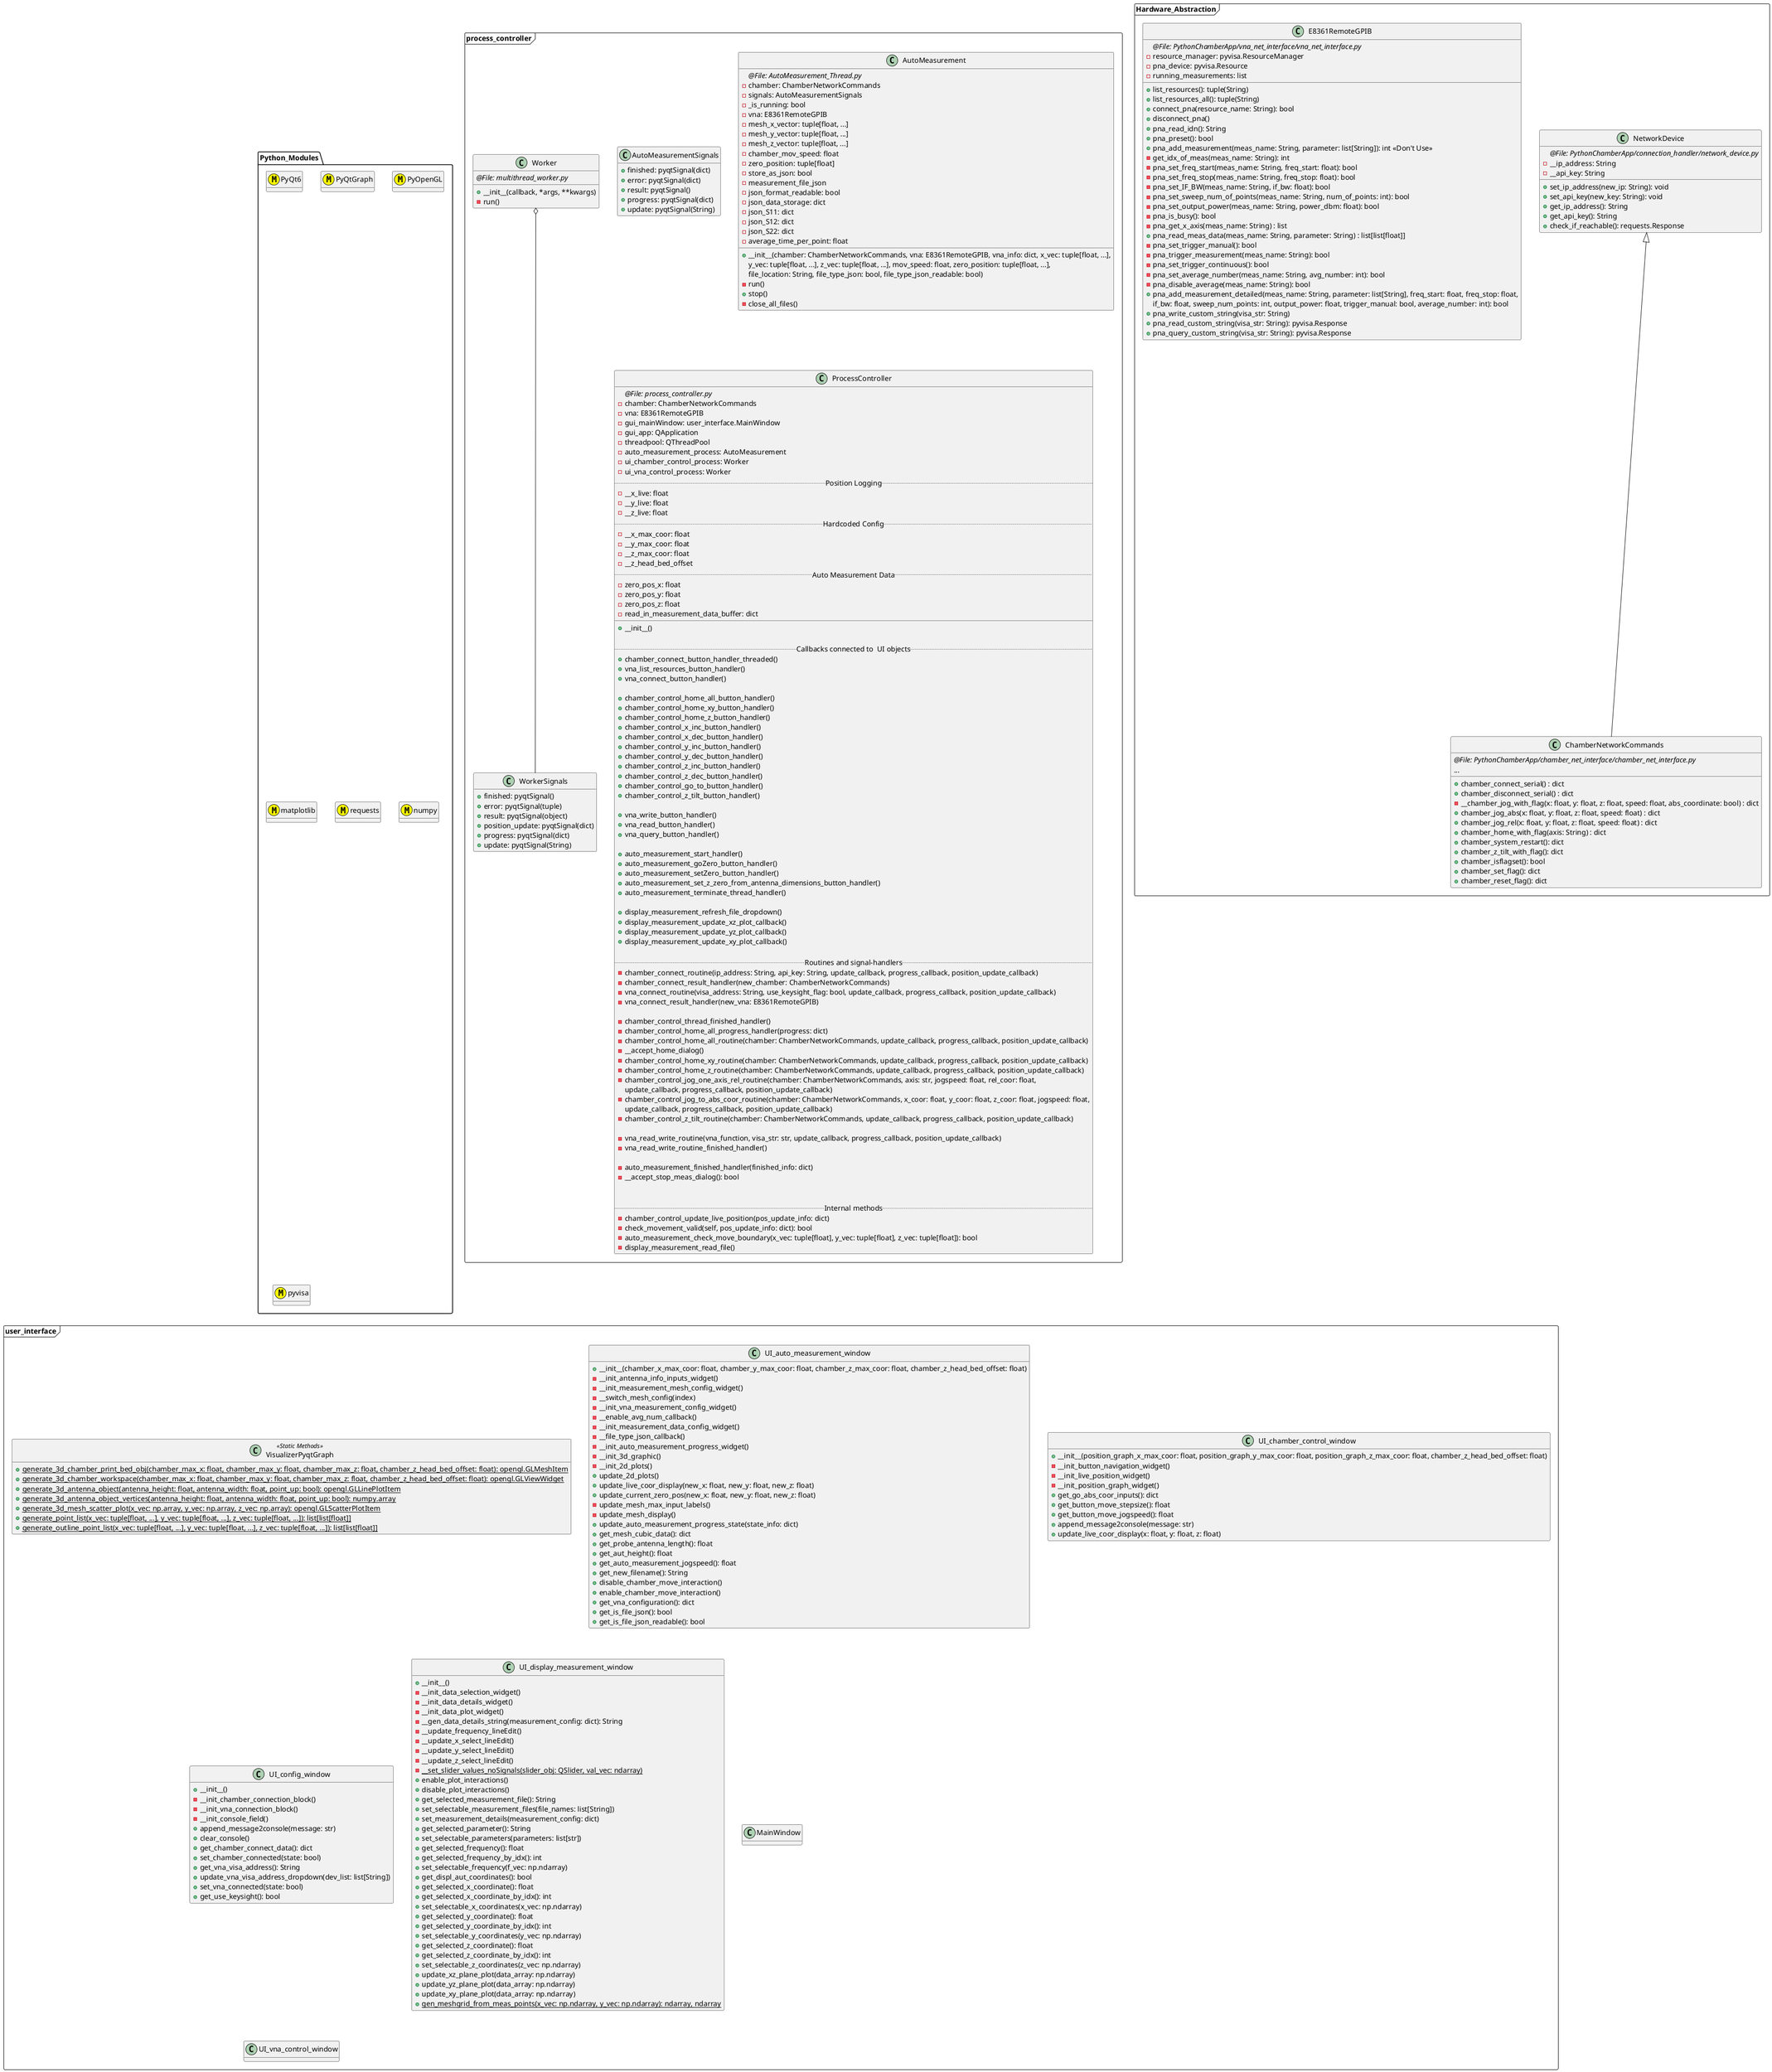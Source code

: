 @startuml
'https://plantuml.com/class-diagram

'Python Modules'
package Python_Modules {
    class PyQt6 << (M, yellow) >>
    hide PyQt6 members
    class PyQtGraph << (M, yellow) >>
    hide PyQtGraph members
    class PyOpenGL << (M, yellow) >>
    hide PyOpenGL members
    class matplotlib << (M, yellow) >>
    hide matplotlib members
    class requests << (M, yellow) >>
    hide requests members
    class numpy << (M, yellow) >>
    hide numpy members
    class pyvisa << (M, yellow) >>
    hide pyvisa members
}

'Grouping' || 'Class definitions'
package Hardware_Abstraction <<Frame>> {
    class NetworkDevice {
        {abstract}@File: PythonChamberApp/connection_handler/network_device.py
        - __ip_address: String
        - __api_key: String
        __
        'methods'
        + set_ip_address(new_ip: String): void
        + set_api_key(new_key: String): void
        + get_ip_address(): String
        + get_api_key(): String
        + check_if_reachable(): requests.Response
    }

    class ChamberNetworkCommands {
        {abstract}@File: PythonChamberApp/chamber_net_interface/chamber_net_interface.py
        ...
        __
        'methods'
        + chamber_connect_serial() : dict
        + chamber_disconnect_serial() : dict
        - __chamber_jog_with_flag(x: float, y: float, z: float, speed: float, abs_coordinate: bool) : dict
        + chamber_jog_abs(x: float, y: float, z: float, speed: float) : dict
        + chamber_jog_rel(x: float, y: float, z: float, speed: float) : dict
        + chamber_home_with_flag(axis: String) : dict
        + chamber_system_restart(): dict
        + chamber_z_tilt_with_flag(): dict
        + chamber_isflagset(): bool
        + chamber_set_flag(): dict
        + chamber_reset_flag(): dict
    }

    class E8361RemoteGPIB {
        {abstract}@File: PythonChamberApp/vna_net_interface/vna_net_interface.py
        - resource_manager: pyvisa.ResourceManager
        - pna_device: pyvisa.Resource
        - running_measurements: list
        __
        'methods'
        + list_resources(): tuple(String)
        + list_resources_all(): tuple(String)
        + connect_pna(resource_name: String): bool
        + disconnect_pna()
        + pna_read_idn(): String
        + pna_preset(): bool
        + pna_add_measurement(meas_name: String, parameter: list[String]): int <<Don't Use>>
        - get_idx_of_meas(meas_name: String): int
        - pna_set_freq_start(meas_name: String, freq_start: float): bool
        - pna_set_freq_stop(meas_name: String, freq_stop: float): bool
        - pna_set_IF_BW(meas_name: String, if_bw: float): bool
        - pna_set_sweep_num_of_points(meas_name: String, num_of_points: int): bool
        - pna_set_output_power(meas_name: String, power_dbm: float): bool
        - pna_is_busy(): bool
        - pna_get_x_axis(meas_name: String) : list
        + pna_read_meas_data(meas_name: String, parameter: String) : list[list[float]]
        - pna_set_trigger_manual(): bool
        - pna_trigger_measurement(meas_name: String): bool
        - pna_set_trigger_continuous(): bool
        - pna_set_average_number(meas_name: String, avg_number: int): bool
        - pna_disable_average(meas_name: String): bool
        + pna_add_measurement_detailed(meas_name: String, parameter: list[String], freq_start: float, freq_stop: float,
                                             if_bw: float, sweep_num_points: int, output_power: float, trigger_manual: bool, average_number: int): bool
        + pna_write_custom_string(visa_str: String)
        + pna_read_custom_string(visa_str: String): pyvisa.Response
        + pna_query_custom_string(visa_str: String): pyvisa.Response
    }

}

package process_controller <<Frame>>  {
    class AutoMeasurementSignals {
        {abstract}@File: AutoMeasurement_Thread.py
        + finished: pyqtSignal(dict)
        + error: pyqtSignal(dict)
        + result: pyqtSignal()
        + progress: pyqtSignal(dict)
        + update: pyqtSignal(String)
    }

    class AutoMeasurement {
        {abstract}@File: AutoMeasurement_Thread.py
        - chamber: ChamberNetworkCommands
        - signals: AutoMeasurementSignals
        - _is_running: bool
        - vna: E8361RemoteGPIB
        - mesh_x_vector: tuple[float, ...]
        - mesh_y_vector: tuple[float, ...]
        - mesh_z_vector: tuple[float, ...]
        - chamber_mov_speed: float
        - zero_position: tuple[float]
        - store_as_json: bool
        - measurement_file_json
        - json_format_readable: bool
        - json_data_storage: dict
        - json_S11: dict
        - json_S12: dict
        - json_S22: dict
        - average_time_per_point: float
        __
        'methods'
        + __init__(chamber: ChamberNetworkCommands, vna: E8361RemoteGPIB, vna_info: dict, x_vec: tuple[float, ...],
                 y_vec: tuple[float, ...], z_vec: tuple[float, ...], mov_speed: float, zero_position: tuple[float, ...],
                 file_location: String, file_type_json: bool, file_type_json_readable: bool)
        - run()
        + stop()
        - close_all_files()
    }

    class WorkerSignals {
        {abstract}@File: multithread_worker.py
        + finished: pyqtSignal()
        + error: pyqtSignal(tuple)
        + result: pyqtSignal(object)
        + position_update: pyqtSignal(dict)
        + progress: pyqtSignal(dict)
        + update: pyqtSignal(String)
    }

    class Worker {
        {abstract}@File: multithread_worker.py
        __
        'methods'
        + __init__(callback, *args, **kwargs)
        - run()
    }

    class ProcessController {
        {abstract}@File: process_controller.py
        - chamber: ChamberNetworkCommands
        - vna: E8361RemoteGPIB
        - gui_mainWindow: user_interface.MainWindow
        - gui_app: QApplication
        - threadpool: QThreadPool
        - auto_measurement_process: AutoMeasurement
        - ui_chamber_control_process: Worker
        - ui_vna_control_process: Worker
        .. Position Logging ..
        - __x_live: float
        - __y_live: float
        - __z_live: float
        .. Hardcoded Config ..
        - __x_max_coor: float
        - __y_max_coor: float
        - __z_max_coor: float
        - __z_head_bed_offset
        .. Auto Measurement Data ..
        - zero_pos_x: float
        - zero_pos_y: float
        - zero_pos_z: float
        - read_in_measurement_data_buffer: dict
        __
        'methods'
        + __init__()

        .. Callbacks connected to  UI objects ..
        + chamber_connect_button_handler_threaded()
        + vna_list_resources_button_handler()
        + vna_connect_button_handler()

        + chamber_control_home_all_button_handler()
        + chamber_control_home_xy_button_handler()
        + chamber_control_home_z_button_handler()
        + chamber_control_x_inc_button_handler()
        + chamber_control_x_dec_button_handler()
        + chamber_control_y_inc_button_handler()
        + chamber_control_y_dec_button_handler()
        + chamber_control_z_inc_button_handler()
        + chamber_control_z_dec_button_handler()
        + chamber_control_go_to_button_handler()
        + chamber_control_z_tilt_button_handler()

        + vna_write_button_handler()
        + vna_read_button_handler()
        + vna_query_button_handler()

        + auto_measurement_start_handler()
        + auto_measurement_goZero_button_handler()
        + auto_measurement_setZero_button_handler()
        + auto_measurement_set_z_zero_from_antenna_dimensions_button_handler()
        + auto_measurement_terminate_thread_handler()

        + display_measurement_refresh_file_dropdown()
        + display_measurement_update_xz_plot_callback()
        + display_measurement_update_yz_plot_callback()
        + display_measurement_update_xy_plot_callback()

        .. Routines and signal-handlers ..
        - chamber_connect_routine(ip_address: String, api_key: String, update_callback, progress_callback, position_update_callback)
        - chamber_connect_result_handler(new_chamber: ChamberNetworkCommands)
        - vna_connect_routine(visa_address: String, use_keysight_flag: bool, update_callback, progress_callback, position_update_callback)
        - vna_connect_result_handler(new_vna: E8361RemoteGPIB)

        - chamber_control_thread_finished_handler()
        - chamber_control_home_all_progress_handler(progress: dict)
        - chamber_control_home_all_routine(chamber: ChamberNetworkCommands, update_callback, progress_callback, position_update_callback)
        - __accept_home_dialog()
        - chamber_control_home_xy_routine(chamber: ChamberNetworkCommands, update_callback, progress_callback, position_update_callback)
        - chamber_control_home_z_routine(chamber: ChamberNetworkCommands, update_callback, progress_callback, position_update_callback)
        - chamber_control_jog_one_axis_rel_routine(chamber: ChamberNetworkCommands, axis: str, jogspeed: float, rel_coor: float,
        update_callback, progress_callback, position_update_callback)
        - chamber_control_jog_to_abs_coor_routine(chamber: ChamberNetworkCommands, x_coor: float, y_coor: float, z_coor: float, jogspeed: float,
        update_callback, progress_callback, position_update_callback)
        - chamber_control_z_tilt_routine(chamber: ChamberNetworkCommands, update_callback, progress_callback, position_update_callback)

        - vna_read_write_routine(vna_function, visa_str: str, update_callback, progress_callback, position_update_callback)
        - vna_read_write_routine_finished_handler()

        - auto_measurement_finished_handler(finished_info: dict)
        - __accept_stop_meas_dialog(): bool


        .. Internal methods ..
        - chamber_control_update_live_position(pos_update_info: dict)
        - check_movement_valid(self, pos_update_info: dict): bool
        - auto_measurement_check_move_boundary(x_vec: tuple[float], y_vec: tuple[float], z_vec: tuple[float]): bool
        - display_measurement_read_file()
    }
}

package user_interface <<Frame>> {
    class VisualizerPyqtGraph <<Static Methods>>{
    {abstract}@File: ui_3d_visualizer.py
        {static} + generate_3d_chamber_print_bed_obj(chamber_max_x: float, chamber_max_y: float, chamber_max_z: float, chamber_z_head_bed_offset: float): opengl.GLMeshItem
        {static} + generate_3d_chamber_workspace(chamber_max_x: float, chamber_max_y: float, chamber_max_z: float, chamber_z_head_bed_offset: float): opengl.GLViewWidget
        {static} + generate_3d_antenna_object(antenna_height: float, antenna_width: float, point_up: bool): opengl.GLLinePlotItem
        {static} + generate_3d_antenna_object_vertices(antenna_height: float, antenna_width: float, point_up: bool): numpy.array
        {static} + generate_3d_mesh_scatter_plot(x_vec: np.array, y_vec: np.array, z_vec: np.array): opengl.GLScatterPlotItem
        {static} + generate_point_list(x_vec: tuple[float, ...], y_vec: tuple[float, ...], z_vec: tuple[float, ...]): list[list[float]]
        {static} + generate_outline_point_list(x_vec: tuple[float, ...], y_vec: tuple[float, ...], z_vec: tuple[float, ...]): list[list[float]]
    }

    class UI_auto_measurement_window {
    {abstract}@File: ui_auto_measurement.py
        - chamber_x_max_coor: float
        - chamber_y_max_coor: float
        - chamber_z_max_coor: float
        - chamber_z_head_bed_offset: float
        - current_zero_x: float
        - current_zero_y: float
        - current_zero_z: float
        - probe_antenna_length_lineEdit: QLineEdit
        - aut_height_lineEdit: QLineEdit
        + auto_measurement_jogSpeed_lineEdit: QLineEdit
        + button_set_z_zero_from_antennas: QPushButton
        + button_move_to_zero: QPushButton
        + button_set_current_as_zero: QPushButton
        - label_show_current_position: QLabel
        - label_show_current_zero: QLabel
        - stacked_mesh_config_widget: QStackedWidget
        - mesh_cubic_x_length_lineEdit: QLineEdit
        - mesh_cubic_x_max_length_label: QLabel
        - mesh_cubic_x_num_of_steps_lineEdit: QLineEdit
        - mesh_cubic_y_length_lineEdit: QLineEdit
        - mesh_cubic_y_max_length_label: QLabel
        - mesh_cubic_y_num_of_steps_lineEdit: QLineEdit
        - mesh_cubic_z_start_lineEdit: QLineEdit
        - mesh_cubic_z_stop_lineEdit: QLineEdit
        - mesh_cubic_z_max_distance_label: QLabel
        - mesh_cubic_z_num_of_steps_lineEdit: QLineEdit
        - vna_S11_checkbox: QCheckBox
        - vna_S12_checkbox: QCheckBox
        - vna_S22_checkbox: QCheckBox
        - vna_freq_start_lineEdit: QLineEdit
        - vna_freq_stop_lineEdit: QLineEdit
        - vna_freq_num_steps_lineEdit: QLineEdit
        - vna_if_bandwidth_lineEdit: QLineEdit
        - vna_output_power_lineEdit: QLineEdit
        - vna_enable_average_checkbox: QCheckBox
        - vna_average_number_lineEdit: QLineEdit
        - filename_lineEdit: QLineEdit
        - file_type_json_checkbox: QCheckBox
        - file_json_readable_checkbox: QCheckBox
        + auto_measurement_start_button: QPushButton
        + auto_measurement_stop_button = QPushButton
        - meas_progress_points_in_layer: QLabel
        - meas_progress_current_point_in_layer: QLabel
        - meas_progress_in_layer_progressBar: QProgressBar
        - meas_progress_layer_max_count: QLabel
        - meas_progress_layer_current: QLabel
        - meas_progress_layer_progressBar: QProgressBar
        - meas_progress_total_point_max_count: QLabel
        - meas_progress_total_point_current: QLabel
        - meas_progress_total_point_progressBar: QProgressBar
        - meas_progress_status_label: QLabel
        - graphic_bed_obj: gl.GLMeshItem
        - graphic_measurement_mesh_obj: gl.GLScatterPlotItem
        - graphic_probe_antenna_obj: gl.GLLinePlotItem
        - __probe_antenna_obj_width: float
        - graphic_aut_obj: gl.GLLinePlotItem
        - __aut_obj_width: float
        - plot_2d_layout_widget: pg.GraphicsLayoutWidget
        - plot_2d_xy: pg.PlotItem
        - plot_xy_zero_cos: pg.PlotDataItem
        - plot_xy_mesh_points: pg.PlotDataItem
        - plot_2d_yz: pg.PlotItem
        - plot_yz_zero_cos: pg.PlotDataItem
        - plot_yz_mesh_points: pg.PlotDataItem
        __
        'methods'
        + __init__(chamber_x_max_coor: float, chamber_y_max_coor: float, chamber_z_max_coor: float, chamber_z_head_bed_offset: float)
        - __init_antenna_info_inputs_widget()
        - __init_measurement_mesh_config_widget()
        - __switch_mesh_config(index)
        - __init_vna_measurement_config_widget()
        - __enable_avg_num_callback()
        - __init_measurement_data_config_widget()
        - __file_type_json_callback()
        - __init_auto_measurement_progress_widget()
        - __init_3d_graphic()
        - __init_2d_plots()
        + update_2d_plots()
        + update_live_coor_display(new_x: float, new_y: float, new_z: float)
        + update_current_zero_pos(new_x: float, new_y: float, new_z: float)
        - update_mesh_max_input_labels()
        - update_mesh_display()
        + update_auto_measurement_progress_state(state_info: dict)
        + get_mesh_cubic_data(): dict
        + get_probe_antenna_length(): float
        + get_aut_height(): float
        + get_auto_measurement_jogspeed(): float
        + get_new_filename(): String
        + disable_chamber_move_interaction()
        + enable_chamber_move_interaction()
        + get_vna_configuration(): dict
        + get_is_file_json(): bool
        + get_is_file_json_readable(): bool
    }

    class UI_chamber_control_window {
    {abstract}@File: ui_chamber_control_window.py
        + home_all_axis_button: QPushButton
        + z_tilt_adjust_button: QPushButton
        + button_move_x_inc: QPushButton
        + button_move_x_dec: QPushButton
        + button_move_y_inc: QPushButton
        + button_move_y_dec: QPushButton
        + button_move_z_inc: QPushButton
        + button_move_z_dec: QPushButton
        + button_move_home_xy: QPushButton
        + button_move_home_z: QPushButton
        + button_move_stepsize_input_line: QLineEdit
        - go_abs_coor_x_editfield: QLineEdit
        - go_abs_coor_y_editfield: QLineEdit
        - go_abs_coor_z_editfield: QLineEdit
        + go_abs_coor_go_button: QPushButton
        - live_x_coor_label: QLabel
        - live_y_coor_label: QLabel
        - live_z_coor_label: QLabel
        - position_graph_bed_object: gl.GLMeshItem
        - position_graph_head_object: gl.GLScatterPlotItem
        - chamber_workspace_plot: gl.GLLinePlotItem
        - position_graph_x_max_coor: float
        - position_graph_y_max_coor: float
        - position_graph_z_max_coor: float
        - position_graph_z_head_bed_offset: float
        __
        'methods'
        + __init__(position_graph_x_max_coor: float, position_graph_y_max_coor: float, position_graph_z_max_coor: float, chamber_z_head_bed_offset: float)
        - __init_button_navigation_widget()
        - __init_live_position_widget()
        - __init_position_graph_widget()
        + get_go_abs_coor_inputs(): dict
        + get_button_move_stepsize(): float
        + get_button_move_jogspeed(): float
        + append_message2console(message: str)
        + update_live_coor_display(x: float, y: float, z: float)
    }

    class UI_config_window {
    {abstract}@File: ui_config_window.py
        - chamber_ip_line_edit: QLineEdit
        - chamber_api_line_edit: QLineEdit
        - chamber_connection_status_label: QLabel
        + chamber_connect_button: QPushButton
        + vna_list_ressources_button: QPushButton
        - vna_visa_name_comboBox: QComboBox
        - vna_connection_status_label: QLabel
        + vna_connect_button: QPushButton
        - vna_keysight_checkbox: QCheckBox
        - config_console_textbox: QTextEdit
        __
        'methods'
        + __init__()
        - __init_chamber_connection_block()
        - __init_vna_connection_block()
        - __init_console_field()
        + append_message2console(message: str)
        + clear_console()
        + get_chamber_connect_data(): dict
        + set_chamber_connected(state: bool)
        + get_vna_visa_address(): String
        + update_vna_visa_address_dropdown(dev_list: list[String])
        + set_vna_connected(state: bool)
        + get_use_keysight(): bool
    }

    class UI_display_measurement_window {
    {abstract}@File: ui_display_measurement_window.py
        - frequency_vector: ndarray
        - x_vector: ndarray
        - y_vector: ndarray
        - z_vector: ndarray
        - x_zero_pos: float
        - y_zero_pos: float
        - z_zero_pos: float
        - file_select_comboBox: QComboBox
        file_select_refresh_button: QPushButton
        file_select_read_button: QPushButton
        - data_details_textbox: QTextEdit
        parameter_select_comboBox: QComboBox
        frequency_select_slider: QSlider
        - frequency_select_lineEdit: QLineEdit
        coor_AUT_checkBox: QCheckBox
        xz_plot_y_select_slider: QSlider
        - xz_plot_y_select_lineEdit: QLineEdit
        yz_plot_x_select_slider: QSlider
        - yz_plot_x_select_lineEdit: QLineEdit
        xy_plot_z_select_slider: QSlider
        - xy_plot_z_select_lineEdit: QLineEdit
        - xz_canvas: FigureCanvas
        - yz_canvas: FigureCanvas
        - xy_canvas: FigureCanvas
        - xz_figure: Figure
        - yz_figure: Figure
        - xy_figure: Figure
        - xz_plot: QuadMesh
        - xz_colorbar: Colorbar
        - xz_axes: Axes
        - yz_plot: QuadMesh
        - yz_colorbar: Colorbar
        - yz_axes: Axes
        - xy_plot: QuadMesh
        - xy_colorbar: Colorbar
        - xy_axes: Axes
        __
        'methods'
        + __init__()
        - __init_data_selection_widget()
        - __init_data_details_widget()
        - __init_data_plot_widget()
        - __gen_data_details_string(measurement_config: dict): String
        - __update_frequency_lineEdit()
        - __update_x_select_lineEdit()
        - __update_y_select_lineEdit()
        - __update_z_select_lineEdit()
        {static} - __set_slider_values_noSignals(slider_obj: QSlider, val_vec: ndarray)
        + enable_plot_interactions()
        + disable_plot_interactions()
        + get_selected_measurement_file(): String
        + set_selectable_measurement_files(file_names: list[String])
        + set_measurement_details(measurement_config: dict)
        + get_selected_parameter(): String
        + set_selectable_parameters(parameters: list[str])
        + get_selected_frequency(): float
        + get_selected_frequency_by_idx(): int
        + set_selectable_frequency(f_vec: np.ndarray)
        + get_displ_aut_coordinates(): bool
        + get_selected_x_coordinate(): float
        + get_selected_x_coordinate_by_idx(): int
        + set_selectable_x_coordinates(x_vec: np.ndarray)
        + get_selected_y_coordinate(): float
        + get_selected_y_coordinate_by_idx(): int
        + set_selectable_y_coordinates(y_vec: np.ndarray)
        + get_selected_z_coordinate(): float
        + get_selected_z_coordinate_by_idx(): int
        + set_selectable_z_coordinates(z_vec: np.ndarray)
        + update_xz_plane_plot(data_array: np.ndarray)
        + update_yz_plane_plot(data_array: np.ndarray)
        + update_xy_plane_plot(data_array: np.ndarray)
        {static} + gen_meshgrid_from_meas_points(x_vec: np.ndarray, y_vec: np.ndarray): ndarray, ndarray
    }

    class MainWindow {
    {abstract}@File: ui_mainwindow.py

    }

    class UI_vna_control_window {
    {abstract}@File: ui_vna_control_window.py

    }
}

'Class relations'
NetworkDevice <|-- ChamberNetworkCommands
Worker o-- WorkerSignals


hide members
show methods
'hide empty members
@enduml